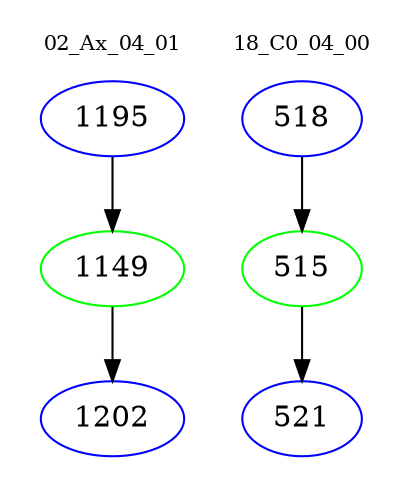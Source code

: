 digraph{
subgraph cluster_0 {
color = white
label = "02_Ax_04_01";
fontsize=10;
T0_1195 [label="1195", color="blue"]
T0_1195 -> T0_1149 [color="black"]
T0_1149 [label="1149", color="green"]
T0_1149 -> T0_1202 [color="black"]
T0_1202 [label="1202", color="blue"]
}
subgraph cluster_1 {
color = white
label = "18_C0_04_00";
fontsize=10;
T1_518 [label="518", color="blue"]
T1_518 -> T1_515 [color="black"]
T1_515 [label="515", color="green"]
T1_515 -> T1_521 [color="black"]
T1_521 [label="521", color="blue"]
}
}
